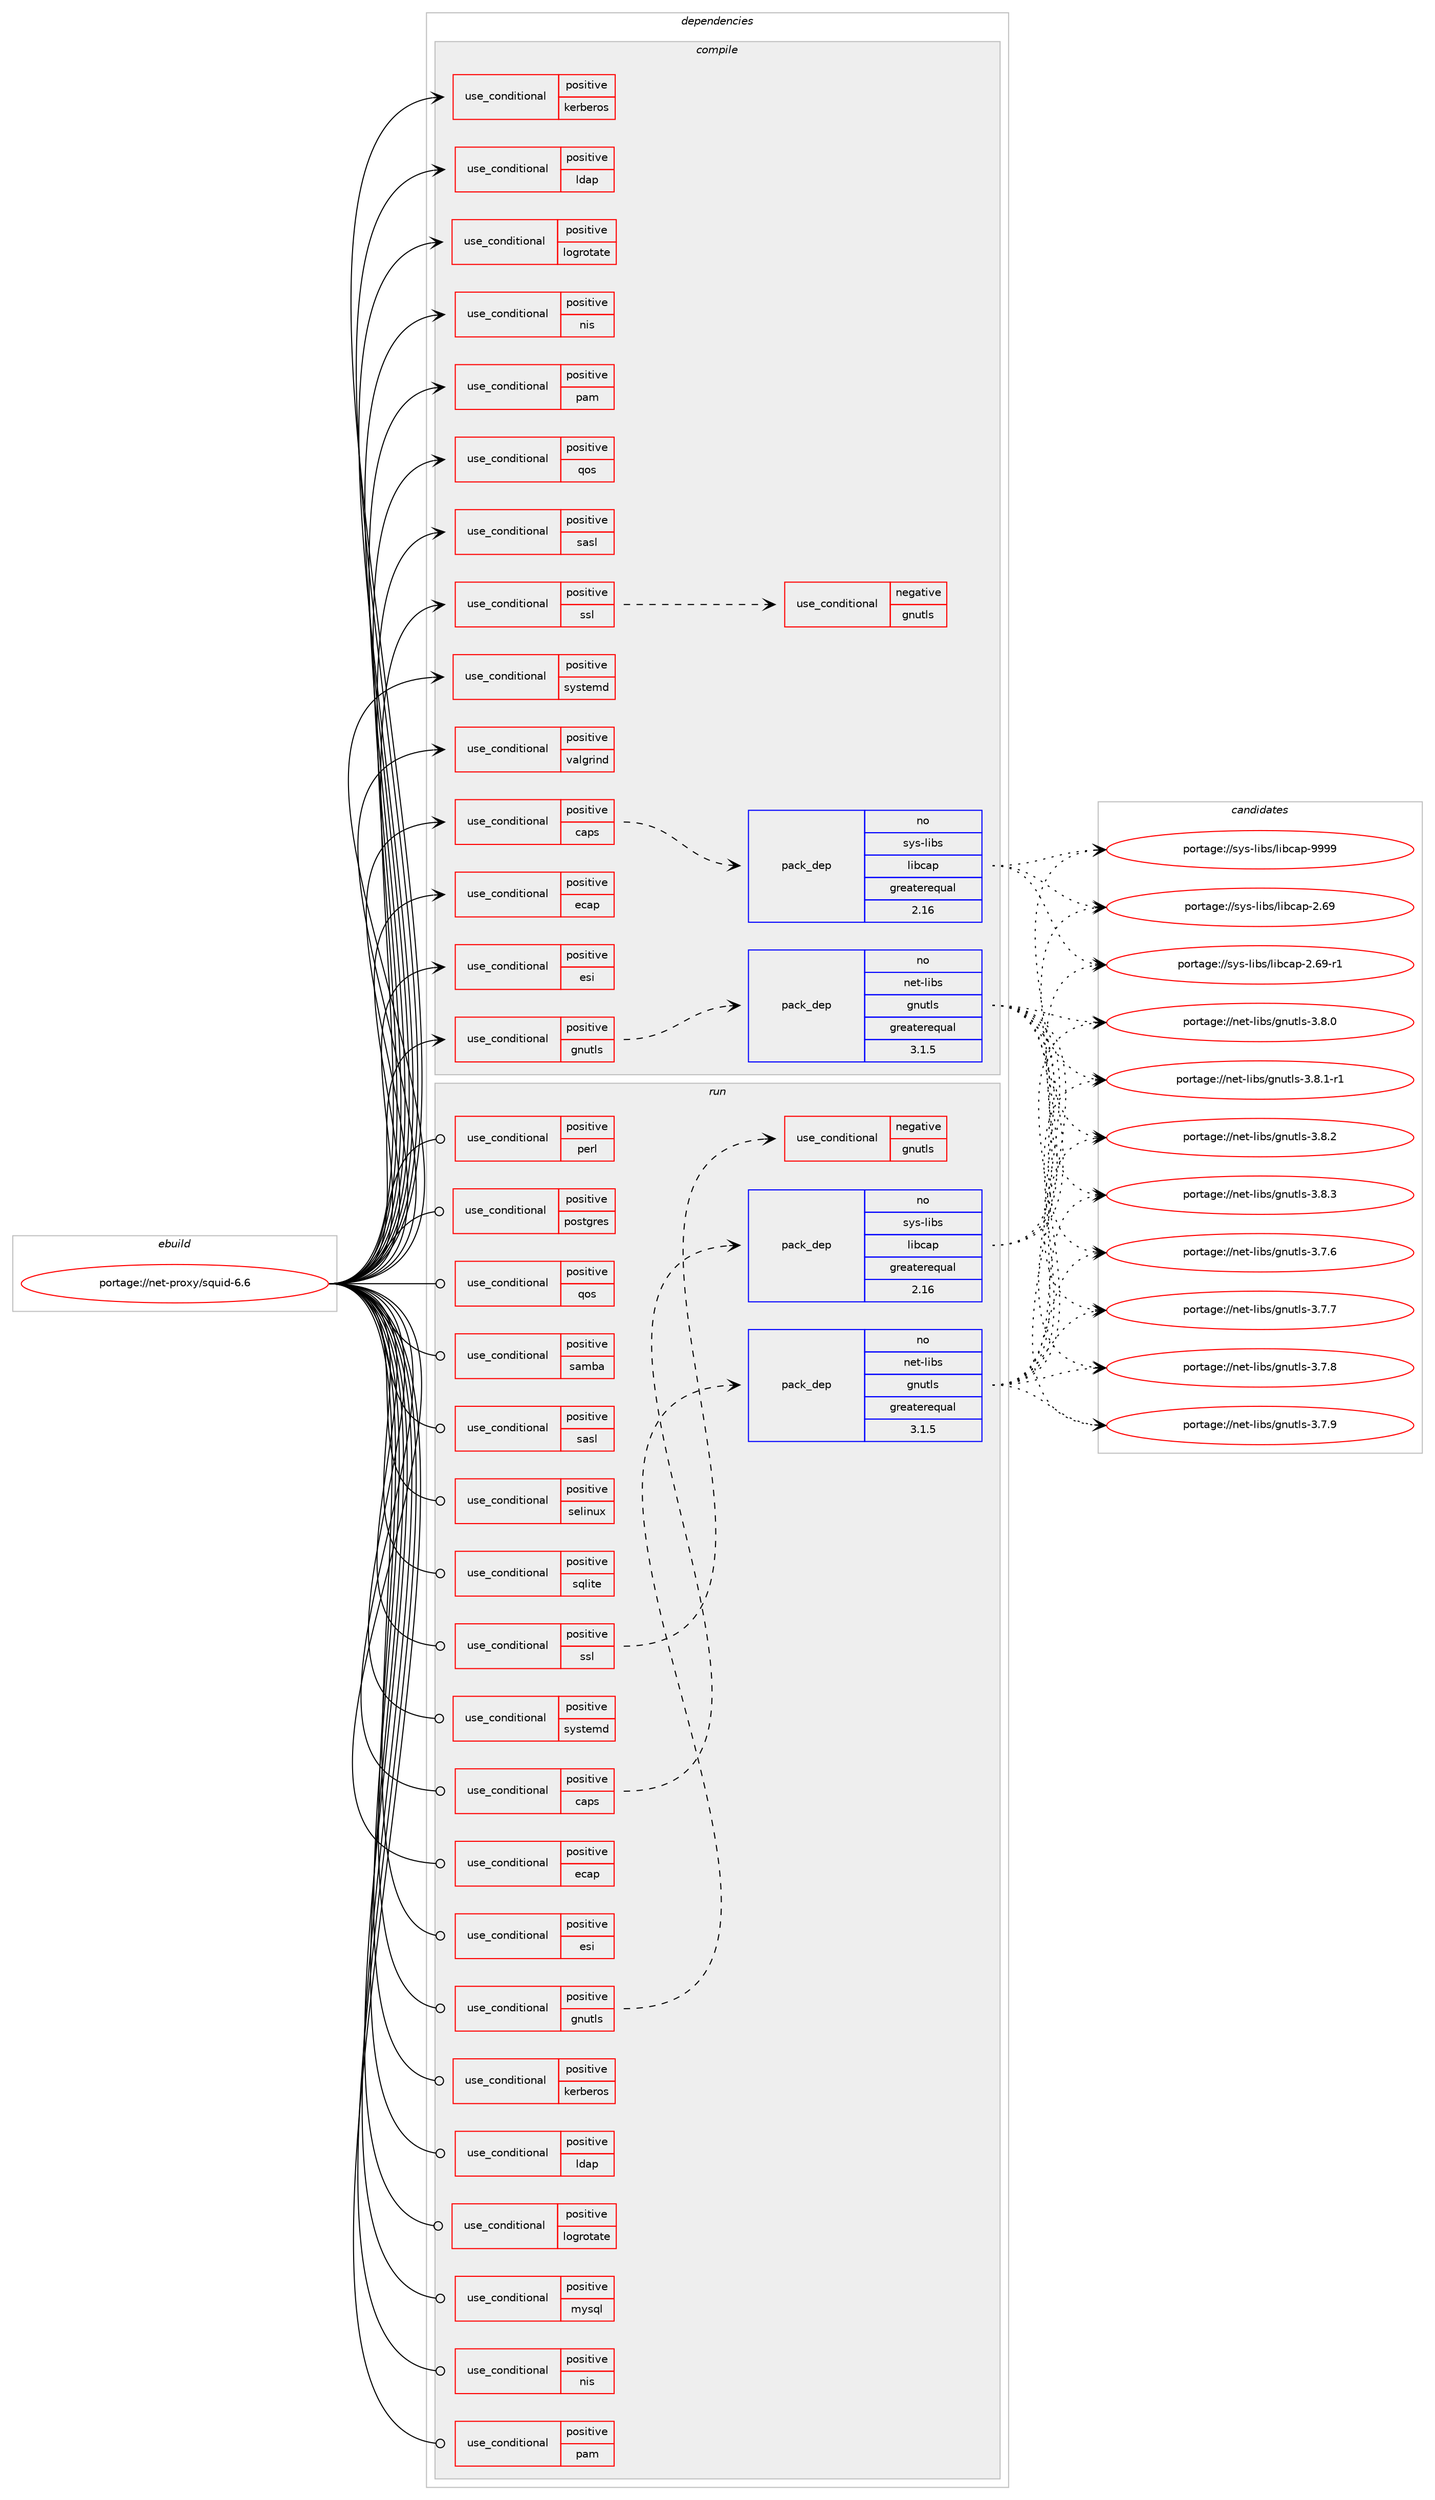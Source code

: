 digraph prolog {

# *************
# Graph options
# *************

newrank=true;
concentrate=true;
compound=true;
graph [rankdir=LR,fontname=Helvetica,fontsize=10,ranksep=1.5];#, ranksep=2.5, nodesep=0.2];
edge  [arrowhead=vee];
node  [fontname=Helvetica,fontsize=10];

# **********
# The ebuild
# **********

subgraph cluster_leftcol {
color=gray;
rank=same;
label=<<i>ebuild</i>>;
id [label="portage://net-proxy/squid-6.6", color=red, width=4, href="../net-proxy/squid-6.6.svg"];
}

# ****************
# The dependencies
# ****************

subgraph cluster_midcol {
color=gray;
label=<<i>dependencies</i>>;
subgraph cluster_compile {
fillcolor="#eeeeee";
style=filled;
label=<<i>compile</i>>;
subgraph cond6102 {
dependency8554 [label=<<TABLE BORDER="0" CELLBORDER="1" CELLSPACING="0" CELLPADDING="4"><TR><TD ROWSPAN="3" CELLPADDING="10">use_conditional</TD></TR><TR><TD>positive</TD></TR><TR><TD>caps</TD></TR></TABLE>>, shape=none, color=red];
subgraph pack2377 {
dependency8555 [label=<<TABLE BORDER="0" CELLBORDER="1" CELLSPACING="0" CELLPADDING="4" WIDTH="220"><TR><TD ROWSPAN="6" CELLPADDING="30">pack_dep</TD></TR><TR><TD WIDTH="110">no</TD></TR><TR><TD>sys-libs</TD></TR><TR><TD>libcap</TD></TR><TR><TD>greaterequal</TD></TR><TR><TD>2.16</TD></TR></TABLE>>, shape=none, color=blue];
}
dependency8554:e -> dependency8555:w [weight=20,style="dashed",arrowhead="vee"];
}
id:e -> dependency8554:w [weight=20,style="solid",arrowhead="vee"];
subgraph cond6103 {
dependency8556 [label=<<TABLE BORDER="0" CELLBORDER="1" CELLSPACING="0" CELLPADDING="4"><TR><TD ROWSPAN="3" CELLPADDING="10">use_conditional</TD></TR><TR><TD>positive</TD></TR><TR><TD>ecap</TD></TR></TABLE>>, shape=none, color=red];
# *** BEGIN UNKNOWN DEPENDENCY TYPE (TODO) ***
# dependency8556 -> package_dependency(portage://net-proxy/squid-6.6,install,no,net-libs,libecap,none,[,,],[slot(1)],[])
# *** END UNKNOWN DEPENDENCY TYPE (TODO) ***

}
id:e -> dependency8556:w [weight=20,style="solid",arrowhead="vee"];
subgraph cond6104 {
dependency8557 [label=<<TABLE BORDER="0" CELLBORDER="1" CELLSPACING="0" CELLPADDING="4"><TR><TD ROWSPAN="3" CELLPADDING="10">use_conditional</TD></TR><TR><TD>positive</TD></TR><TR><TD>esi</TD></TR></TABLE>>, shape=none, color=red];
# *** BEGIN UNKNOWN DEPENDENCY TYPE (TODO) ***
# dependency8557 -> package_dependency(portage://net-proxy/squid-6.6,install,no,dev-libs,expat,none,[,,],[],[])
# *** END UNKNOWN DEPENDENCY TYPE (TODO) ***

# *** BEGIN UNKNOWN DEPENDENCY TYPE (TODO) ***
# dependency8557 -> package_dependency(portage://net-proxy/squid-6.6,install,no,dev-libs,libxml2,none,[,,],[],[])
# *** END UNKNOWN DEPENDENCY TYPE (TODO) ***

}
id:e -> dependency8557:w [weight=20,style="solid",arrowhead="vee"];
subgraph cond6105 {
dependency8558 [label=<<TABLE BORDER="0" CELLBORDER="1" CELLSPACING="0" CELLPADDING="4"><TR><TD ROWSPAN="3" CELLPADDING="10">use_conditional</TD></TR><TR><TD>positive</TD></TR><TR><TD>gnutls</TD></TR></TABLE>>, shape=none, color=red];
subgraph pack2378 {
dependency8559 [label=<<TABLE BORDER="0" CELLBORDER="1" CELLSPACING="0" CELLPADDING="4" WIDTH="220"><TR><TD ROWSPAN="6" CELLPADDING="30">pack_dep</TD></TR><TR><TD WIDTH="110">no</TD></TR><TR><TD>net-libs</TD></TR><TR><TD>gnutls</TD></TR><TR><TD>greaterequal</TD></TR><TR><TD>3.1.5</TD></TR></TABLE>>, shape=none, color=blue];
}
dependency8558:e -> dependency8559:w [weight=20,style="dashed",arrowhead="vee"];
}
id:e -> dependency8558:w [weight=20,style="solid",arrowhead="vee"];
subgraph cond6106 {
dependency8560 [label=<<TABLE BORDER="0" CELLBORDER="1" CELLSPACING="0" CELLPADDING="4"><TR><TD ROWSPAN="3" CELLPADDING="10">use_conditional</TD></TR><TR><TD>positive</TD></TR><TR><TD>kerberos</TD></TR></TABLE>>, shape=none, color=red];
# *** BEGIN UNKNOWN DEPENDENCY TYPE (TODO) ***
# dependency8560 -> package_dependency(portage://net-proxy/squid-6.6,install,no,virtual,krb5,none,[,,],[],[])
# *** END UNKNOWN DEPENDENCY TYPE (TODO) ***

}
id:e -> dependency8560:w [weight=20,style="solid",arrowhead="vee"];
subgraph cond6107 {
dependency8561 [label=<<TABLE BORDER="0" CELLBORDER="1" CELLSPACING="0" CELLPADDING="4"><TR><TD ROWSPAN="3" CELLPADDING="10">use_conditional</TD></TR><TR><TD>positive</TD></TR><TR><TD>ldap</TD></TR></TABLE>>, shape=none, color=red];
# *** BEGIN UNKNOWN DEPENDENCY TYPE (TODO) ***
# dependency8561 -> package_dependency(portage://net-proxy/squid-6.6,install,no,net-nds,openldap,none,[,,],any_same_slot,[])
# *** END UNKNOWN DEPENDENCY TYPE (TODO) ***

}
id:e -> dependency8561:w [weight=20,style="solid",arrowhead="vee"];
subgraph cond6108 {
dependency8562 [label=<<TABLE BORDER="0" CELLBORDER="1" CELLSPACING="0" CELLPADDING="4"><TR><TD ROWSPAN="3" CELLPADDING="10">use_conditional</TD></TR><TR><TD>positive</TD></TR><TR><TD>logrotate</TD></TR></TABLE>>, shape=none, color=red];
# *** BEGIN UNKNOWN DEPENDENCY TYPE (TODO) ***
# dependency8562 -> package_dependency(portage://net-proxy/squid-6.6,install,no,app-admin,logrotate,none,[,,],[],[])
# *** END UNKNOWN DEPENDENCY TYPE (TODO) ***

}
id:e -> dependency8562:w [weight=20,style="solid",arrowhead="vee"];
subgraph cond6109 {
dependency8563 [label=<<TABLE BORDER="0" CELLBORDER="1" CELLSPACING="0" CELLPADDING="4"><TR><TD ROWSPAN="3" CELLPADDING="10">use_conditional</TD></TR><TR><TD>positive</TD></TR><TR><TD>nis</TD></TR></TABLE>>, shape=none, color=red];
# *** BEGIN UNKNOWN DEPENDENCY TYPE (TODO) ***
# dependency8563 -> package_dependency(portage://net-proxy/squid-6.6,install,no,net-libs,libtirpc,none,[,,],any_same_slot,[])
# *** END UNKNOWN DEPENDENCY TYPE (TODO) ***

# *** BEGIN UNKNOWN DEPENDENCY TYPE (TODO) ***
# dependency8563 -> package_dependency(portage://net-proxy/squid-6.6,install,no,net-libs,libnsl,none,[,,],any_same_slot,[])
# *** END UNKNOWN DEPENDENCY TYPE (TODO) ***

}
id:e -> dependency8563:w [weight=20,style="solid",arrowhead="vee"];
subgraph cond6110 {
dependency8564 [label=<<TABLE BORDER="0" CELLBORDER="1" CELLSPACING="0" CELLPADDING="4"><TR><TD ROWSPAN="3" CELLPADDING="10">use_conditional</TD></TR><TR><TD>positive</TD></TR><TR><TD>pam</TD></TR></TABLE>>, shape=none, color=red];
# *** BEGIN UNKNOWN DEPENDENCY TYPE (TODO) ***
# dependency8564 -> package_dependency(portage://net-proxy/squid-6.6,install,no,sys-libs,pam,none,[,,],[],[])
# *** END UNKNOWN DEPENDENCY TYPE (TODO) ***

}
id:e -> dependency8564:w [weight=20,style="solid",arrowhead="vee"];
subgraph cond6111 {
dependency8565 [label=<<TABLE BORDER="0" CELLBORDER="1" CELLSPACING="0" CELLPADDING="4"><TR><TD ROWSPAN="3" CELLPADDING="10">use_conditional</TD></TR><TR><TD>positive</TD></TR><TR><TD>qos</TD></TR></TABLE>>, shape=none, color=red];
# *** BEGIN UNKNOWN DEPENDENCY TYPE (TODO) ***
# dependency8565 -> package_dependency(portage://net-proxy/squid-6.6,install,no,net-libs,libnetfilter_conntrack,none,[,,],[],[])
# *** END UNKNOWN DEPENDENCY TYPE (TODO) ***

}
id:e -> dependency8565:w [weight=20,style="solid",arrowhead="vee"];
subgraph cond6112 {
dependency8566 [label=<<TABLE BORDER="0" CELLBORDER="1" CELLSPACING="0" CELLPADDING="4"><TR><TD ROWSPAN="3" CELLPADDING="10">use_conditional</TD></TR><TR><TD>positive</TD></TR><TR><TD>sasl</TD></TR></TABLE>>, shape=none, color=red];
# *** BEGIN UNKNOWN DEPENDENCY TYPE (TODO) ***
# dependency8566 -> package_dependency(portage://net-proxy/squid-6.6,install,no,dev-libs,cyrus-sasl,none,[,,],[],[])
# *** END UNKNOWN DEPENDENCY TYPE (TODO) ***

}
id:e -> dependency8566:w [weight=20,style="solid",arrowhead="vee"];
subgraph cond6113 {
dependency8567 [label=<<TABLE BORDER="0" CELLBORDER="1" CELLSPACING="0" CELLPADDING="4"><TR><TD ROWSPAN="3" CELLPADDING="10">use_conditional</TD></TR><TR><TD>positive</TD></TR><TR><TD>ssl</TD></TR></TABLE>>, shape=none, color=red];
# *** BEGIN UNKNOWN DEPENDENCY TYPE (TODO) ***
# dependency8567 -> package_dependency(portage://net-proxy/squid-6.6,install,no,dev-libs,nettle,none,[,,],any_same_slot,[])
# *** END UNKNOWN DEPENDENCY TYPE (TODO) ***

subgraph cond6114 {
dependency8568 [label=<<TABLE BORDER="0" CELLBORDER="1" CELLSPACING="0" CELLPADDING="4"><TR><TD ROWSPAN="3" CELLPADDING="10">use_conditional</TD></TR><TR><TD>negative</TD></TR><TR><TD>gnutls</TD></TR></TABLE>>, shape=none, color=red];
# *** BEGIN UNKNOWN DEPENDENCY TYPE (TODO) ***
# dependency8568 -> package_dependency(portage://net-proxy/squid-6.6,install,no,dev-libs,openssl,none,[,,],any_same_slot,[])
# *** END UNKNOWN DEPENDENCY TYPE (TODO) ***

}
dependency8567:e -> dependency8568:w [weight=20,style="dashed",arrowhead="vee"];
}
id:e -> dependency8567:w [weight=20,style="solid",arrowhead="vee"];
subgraph cond6115 {
dependency8569 [label=<<TABLE BORDER="0" CELLBORDER="1" CELLSPACING="0" CELLPADDING="4"><TR><TD ROWSPAN="3" CELLPADDING="10">use_conditional</TD></TR><TR><TD>positive</TD></TR><TR><TD>systemd</TD></TR></TABLE>>, shape=none, color=red];
# *** BEGIN UNKNOWN DEPENDENCY TYPE (TODO) ***
# dependency8569 -> package_dependency(portage://net-proxy/squid-6.6,install,no,sys-apps,systemd,none,[,,],any_same_slot,[])
# *** END UNKNOWN DEPENDENCY TYPE (TODO) ***

}
id:e -> dependency8569:w [weight=20,style="solid",arrowhead="vee"];
subgraph cond6116 {
dependency8570 [label=<<TABLE BORDER="0" CELLBORDER="1" CELLSPACING="0" CELLPADDING="4"><TR><TD ROWSPAN="3" CELLPADDING="10">use_conditional</TD></TR><TR><TD>positive</TD></TR><TR><TD>valgrind</TD></TR></TABLE>>, shape=none, color=red];
# *** BEGIN UNKNOWN DEPENDENCY TYPE (TODO) ***
# dependency8570 -> package_dependency(portage://net-proxy/squid-6.6,install,no,dev-debug,valgrind,none,[,,],[],[])
# *** END UNKNOWN DEPENDENCY TYPE (TODO) ***

}
id:e -> dependency8570:w [weight=20,style="solid",arrowhead="vee"];
# *** BEGIN UNKNOWN DEPENDENCY TYPE (TODO) ***
# id -> package_dependency(portage://net-proxy/squid-6.6,install,no,acct-group,squid,none,[,,],[],[])
# *** END UNKNOWN DEPENDENCY TYPE (TODO) ***

# *** BEGIN UNKNOWN DEPENDENCY TYPE (TODO) ***
# id -> package_dependency(portage://net-proxy/squid-6.6,install,no,acct-user,squid,none,[,,],[],[])
# *** END UNKNOWN DEPENDENCY TYPE (TODO) ***

# *** BEGIN UNKNOWN DEPENDENCY TYPE (TODO) ***
# id -> package_dependency(portage://net-proxy/squid-6.6,install,no,dev-libs,libltdl,none,[,,],[],[])
# *** END UNKNOWN DEPENDENCY TYPE (TODO) ***

# *** BEGIN UNKNOWN DEPENDENCY TYPE (TODO) ***
# id -> package_dependency(portage://net-proxy/squid-6.6,install,no,sys-libs,tdb,none,[,,],[],[])
# *** END UNKNOWN DEPENDENCY TYPE (TODO) ***

# *** BEGIN UNKNOWN DEPENDENCY TYPE (TODO) ***
# id -> package_dependency(portage://net-proxy/squid-6.6,install,no,virtual,libcrypt,none,[,,],any_same_slot,[])
# *** END UNKNOWN DEPENDENCY TYPE (TODO) ***

}
subgraph cluster_compileandrun {
fillcolor="#eeeeee";
style=filled;
label=<<i>compile and run</i>>;
}
subgraph cluster_run {
fillcolor="#eeeeee";
style=filled;
label=<<i>run</i>>;
subgraph cond6117 {
dependency8571 [label=<<TABLE BORDER="0" CELLBORDER="1" CELLSPACING="0" CELLPADDING="4"><TR><TD ROWSPAN="3" CELLPADDING="10">use_conditional</TD></TR><TR><TD>positive</TD></TR><TR><TD>caps</TD></TR></TABLE>>, shape=none, color=red];
subgraph pack2379 {
dependency8572 [label=<<TABLE BORDER="0" CELLBORDER="1" CELLSPACING="0" CELLPADDING="4" WIDTH="220"><TR><TD ROWSPAN="6" CELLPADDING="30">pack_dep</TD></TR><TR><TD WIDTH="110">no</TD></TR><TR><TD>sys-libs</TD></TR><TR><TD>libcap</TD></TR><TR><TD>greaterequal</TD></TR><TR><TD>2.16</TD></TR></TABLE>>, shape=none, color=blue];
}
dependency8571:e -> dependency8572:w [weight=20,style="dashed",arrowhead="vee"];
}
id:e -> dependency8571:w [weight=20,style="solid",arrowhead="odot"];
subgraph cond6118 {
dependency8573 [label=<<TABLE BORDER="0" CELLBORDER="1" CELLSPACING="0" CELLPADDING="4"><TR><TD ROWSPAN="3" CELLPADDING="10">use_conditional</TD></TR><TR><TD>positive</TD></TR><TR><TD>ecap</TD></TR></TABLE>>, shape=none, color=red];
# *** BEGIN UNKNOWN DEPENDENCY TYPE (TODO) ***
# dependency8573 -> package_dependency(portage://net-proxy/squid-6.6,run,no,net-libs,libecap,none,[,,],[slot(1)],[])
# *** END UNKNOWN DEPENDENCY TYPE (TODO) ***

}
id:e -> dependency8573:w [weight=20,style="solid",arrowhead="odot"];
subgraph cond6119 {
dependency8574 [label=<<TABLE BORDER="0" CELLBORDER="1" CELLSPACING="0" CELLPADDING="4"><TR><TD ROWSPAN="3" CELLPADDING="10">use_conditional</TD></TR><TR><TD>positive</TD></TR><TR><TD>esi</TD></TR></TABLE>>, shape=none, color=red];
# *** BEGIN UNKNOWN DEPENDENCY TYPE (TODO) ***
# dependency8574 -> package_dependency(portage://net-proxy/squid-6.6,run,no,dev-libs,expat,none,[,,],[],[])
# *** END UNKNOWN DEPENDENCY TYPE (TODO) ***

# *** BEGIN UNKNOWN DEPENDENCY TYPE (TODO) ***
# dependency8574 -> package_dependency(portage://net-proxy/squid-6.6,run,no,dev-libs,libxml2,none,[,,],[],[])
# *** END UNKNOWN DEPENDENCY TYPE (TODO) ***

}
id:e -> dependency8574:w [weight=20,style="solid",arrowhead="odot"];
subgraph cond6120 {
dependency8575 [label=<<TABLE BORDER="0" CELLBORDER="1" CELLSPACING="0" CELLPADDING="4"><TR><TD ROWSPAN="3" CELLPADDING="10">use_conditional</TD></TR><TR><TD>positive</TD></TR><TR><TD>gnutls</TD></TR></TABLE>>, shape=none, color=red];
subgraph pack2380 {
dependency8576 [label=<<TABLE BORDER="0" CELLBORDER="1" CELLSPACING="0" CELLPADDING="4" WIDTH="220"><TR><TD ROWSPAN="6" CELLPADDING="30">pack_dep</TD></TR><TR><TD WIDTH="110">no</TD></TR><TR><TD>net-libs</TD></TR><TR><TD>gnutls</TD></TR><TR><TD>greaterequal</TD></TR><TR><TD>3.1.5</TD></TR></TABLE>>, shape=none, color=blue];
}
dependency8575:e -> dependency8576:w [weight=20,style="dashed",arrowhead="vee"];
}
id:e -> dependency8575:w [weight=20,style="solid",arrowhead="odot"];
subgraph cond6121 {
dependency8577 [label=<<TABLE BORDER="0" CELLBORDER="1" CELLSPACING="0" CELLPADDING="4"><TR><TD ROWSPAN="3" CELLPADDING="10">use_conditional</TD></TR><TR><TD>positive</TD></TR><TR><TD>kerberos</TD></TR></TABLE>>, shape=none, color=red];
# *** BEGIN UNKNOWN DEPENDENCY TYPE (TODO) ***
# dependency8577 -> package_dependency(portage://net-proxy/squid-6.6,run,no,virtual,krb5,none,[,,],[],[])
# *** END UNKNOWN DEPENDENCY TYPE (TODO) ***

}
id:e -> dependency8577:w [weight=20,style="solid",arrowhead="odot"];
subgraph cond6122 {
dependency8578 [label=<<TABLE BORDER="0" CELLBORDER="1" CELLSPACING="0" CELLPADDING="4"><TR><TD ROWSPAN="3" CELLPADDING="10">use_conditional</TD></TR><TR><TD>positive</TD></TR><TR><TD>ldap</TD></TR></TABLE>>, shape=none, color=red];
# *** BEGIN UNKNOWN DEPENDENCY TYPE (TODO) ***
# dependency8578 -> package_dependency(portage://net-proxy/squid-6.6,run,no,net-nds,openldap,none,[,,],any_same_slot,[])
# *** END UNKNOWN DEPENDENCY TYPE (TODO) ***

}
id:e -> dependency8578:w [weight=20,style="solid",arrowhead="odot"];
subgraph cond6123 {
dependency8579 [label=<<TABLE BORDER="0" CELLBORDER="1" CELLSPACING="0" CELLPADDING="4"><TR><TD ROWSPAN="3" CELLPADDING="10">use_conditional</TD></TR><TR><TD>positive</TD></TR><TR><TD>logrotate</TD></TR></TABLE>>, shape=none, color=red];
# *** BEGIN UNKNOWN DEPENDENCY TYPE (TODO) ***
# dependency8579 -> package_dependency(portage://net-proxy/squid-6.6,run,no,app-admin,logrotate,none,[,,],[],[])
# *** END UNKNOWN DEPENDENCY TYPE (TODO) ***

}
id:e -> dependency8579:w [weight=20,style="solid",arrowhead="odot"];
subgraph cond6124 {
dependency8580 [label=<<TABLE BORDER="0" CELLBORDER="1" CELLSPACING="0" CELLPADDING="4"><TR><TD ROWSPAN="3" CELLPADDING="10">use_conditional</TD></TR><TR><TD>positive</TD></TR><TR><TD>mysql</TD></TR></TABLE>>, shape=none, color=red];
# *** BEGIN UNKNOWN DEPENDENCY TYPE (TODO) ***
# dependency8580 -> package_dependency(portage://net-proxy/squid-6.6,run,no,dev-perl,DBD-mysql,none,[,,],[],[])
# *** END UNKNOWN DEPENDENCY TYPE (TODO) ***

}
id:e -> dependency8580:w [weight=20,style="solid",arrowhead="odot"];
subgraph cond6125 {
dependency8581 [label=<<TABLE BORDER="0" CELLBORDER="1" CELLSPACING="0" CELLPADDING="4"><TR><TD ROWSPAN="3" CELLPADDING="10">use_conditional</TD></TR><TR><TD>positive</TD></TR><TR><TD>nis</TD></TR></TABLE>>, shape=none, color=red];
# *** BEGIN UNKNOWN DEPENDENCY TYPE (TODO) ***
# dependency8581 -> package_dependency(portage://net-proxy/squid-6.6,run,no,net-libs,libtirpc,none,[,,],any_same_slot,[])
# *** END UNKNOWN DEPENDENCY TYPE (TODO) ***

# *** BEGIN UNKNOWN DEPENDENCY TYPE (TODO) ***
# dependency8581 -> package_dependency(portage://net-proxy/squid-6.6,run,no,net-libs,libnsl,none,[,,],any_same_slot,[])
# *** END UNKNOWN DEPENDENCY TYPE (TODO) ***

}
id:e -> dependency8581:w [weight=20,style="solid",arrowhead="odot"];
subgraph cond6126 {
dependency8582 [label=<<TABLE BORDER="0" CELLBORDER="1" CELLSPACING="0" CELLPADDING="4"><TR><TD ROWSPAN="3" CELLPADDING="10">use_conditional</TD></TR><TR><TD>positive</TD></TR><TR><TD>pam</TD></TR></TABLE>>, shape=none, color=red];
# *** BEGIN UNKNOWN DEPENDENCY TYPE (TODO) ***
# dependency8582 -> package_dependency(portage://net-proxy/squid-6.6,run,no,sys-libs,pam,none,[,,],[],[])
# *** END UNKNOWN DEPENDENCY TYPE (TODO) ***

}
id:e -> dependency8582:w [weight=20,style="solid",arrowhead="odot"];
subgraph cond6127 {
dependency8583 [label=<<TABLE BORDER="0" CELLBORDER="1" CELLSPACING="0" CELLPADDING="4"><TR><TD ROWSPAN="3" CELLPADDING="10">use_conditional</TD></TR><TR><TD>positive</TD></TR><TR><TD>perl</TD></TR></TABLE>>, shape=none, color=red];
# *** BEGIN UNKNOWN DEPENDENCY TYPE (TODO) ***
# dependency8583 -> package_dependency(portage://net-proxy/squid-6.6,run,no,dev-lang,perl,none,[,,],[],[])
# *** END UNKNOWN DEPENDENCY TYPE (TODO) ***

}
id:e -> dependency8583:w [weight=20,style="solid",arrowhead="odot"];
subgraph cond6128 {
dependency8584 [label=<<TABLE BORDER="0" CELLBORDER="1" CELLSPACING="0" CELLPADDING="4"><TR><TD ROWSPAN="3" CELLPADDING="10">use_conditional</TD></TR><TR><TD>positive</TD></TR><TR><TD>postgres</TD></TR></TABLE>>, shape=none, color=red];
# *** BEGIN UNKNOWN DEPENDENCY TYPE (TODO) ***
# dependency8584 -> package_dependency(portage://net-proxy/squid-6.6,run,no,dev-perl,DBD-Pg,none,[,,],[],[])
# *** END UNKNOWN DEPENDENCY TYPE (TODO) ***

}
id:e -> dependency8584:w [weight=20,style="solid",arrowhead="odot"];
subgraph cond6129 {
dependency8585 [label=<<TABLE BORDER="0" CELLBORDER="1" CELLSPACING="0" CELLPADDING="4"><TR><TD ROWSPAN="3" CELLPADDING="10">use_conditional</TD></TR><TR><TD>positive</TD></TR><TR><TD>qos</TD></TR></TABLE>>, shape=none, color=red];
# *** BEGIN UNKNOWN DEPENDENCY TYPE (TODO) ***
# dependency8585 -> package_dependency(portage://net-proxy/squid-6.6,run,no,net-libs,libnetfilter_conntrack,none,[,,],[],[])
# *** END UNKNOWN DEPENDENCY TYPE (TODO) ***

}
id:e -> dependency8585:w [weight=20,style="solid",arrowhead="odot"];
subgraph cond6130 {
dependency8586 [label=<<TABLE BORDER="0" CELLBORDER="1" CELLSPACING="0" CELLPADDING="4"><TR><TD ROWSPAN="3" CELLPADDING="10">use_conditional</TD></TR><TR><TD>positive</TD></TR><TR><TD>samba</TD></TR></TABLE>>, shape=none, color=red];
# *** BEGIN UNKNOWN DEPENDENCY TYPE (TODO) ***
# dependency8586 -> package_dependency(portage://net-proxy/squid-6.6,run,no,net-fs,samba,none,[,,],[],[])
# *** END UNKNOWN DEPENDENCY TYPE (TODO) ***

}
id:e -> dependency8586:w [weight=20,style="solid",arrowhead="odot"];
subgraph cond6131 {
dependency8587 [label=<<TABLE BORDER="0" CELLBORDER="1" CELLSPACING="0" CELLPADDING="4"><TR><TD ROWSPAN="3" CELLPADDING="10">use_conditional</TD></TR><TR><TD>positive</TD></TR><TR><TD>sasl</TD></TR></TABLE>>, shape=none, color=red];
# *** BEGIN UNKNOWN DEPENDENCY TYPE (TODO) ***
# dependency8587 -> package_dependency(portage://net-proxy/squid-6.6,run,no,dev-libs,cyrus-sasl,none,[,,],[],[])
# *** END UNKNOWN DEPENDENCY TYPE (TODO) ***

}
id:e -> dependency8587:w [weight=20,style="solid",arrowhead="odot"];
subgraph cond6132 {
dependency8588 [label=<<TABLE BORDER="0" CELLBORDER="1" CELLSPACING="0" CELLPADDING="4"><TR><TD ROWSPAN="3" CELLPADDING="10">use_conditional</TD></TR><TR><TD>positive</TD></TR><TR><TD>selinux</TD></TR></TABLE>>, shape=none, color=red];
# *** BEGIN UNKNOWN DEPENDENCY TYPE (TODO) ***
# dependency8588 -> package_dependency(portage://net-proxy/squid-6.6,run,no,sec-policy,selinux-squid,none,[,,],[],[])
# *** END UNKNOWN DEPENDENCY TYPE (TODO) ***

}
id:e -> dependency8588:w [weight=20,style="solid",arrowhead="odot"];
subgraph cond6133 {
dependency8589 [label=<<TABLE BORDER="0" CELLBORDER="1" CELLSPACING="0" CELLPADDING="4"><TR><TD ROWSPAN="3" CELLPADDING="10">use_conditional</TD></TR><TR><TD>positive</TD></TR><TR><TD>sqlite</TD></TR></TABLE>>, shape=none, color=red];
# *** BEGIN UNKNOWN DEPENDENCY TYPE (TODO) ***
# dependency8589 -> package_dependency(portage://net-proxy/squid-6.6,run,no,dev-perl,DBD-SQLite,none,[,,],[],[])
# *** END UNKNOWN DEPENDENCY TYPE (TODO) ***

}
id:e -> dependency8589:w [weight=20,style="solid",arrowhead="odot"];
subgraph cond6134 {
dependency8590 [label=<<TABLE BORDER="0" CELLBORDER="1" CELLSPACING="0" CELLPADDING="4"><TR><TD ROWSPAN="3" CELLPADDING="10">use_conditional</TD></TR><TR><TD>positive</TD></TR><TR><TD>ssl</TD></TR></TABLE>>, shape=none, color=red];
# *** BEGIN UNKNOWN DEPENDENCY TYPE (TODO) ***
# dependency8590 -> package_dependency(portage://net-proxy/squid-6.6,run,no,dev-libs,nettle,none,[,,],any_same_slot,[])
# *** END UNKNOWN DEPENDENCY TYPE (TODO) ***

subgraph cond6135 {
dependency8591 [label=<<TABLE BORDER="0" CELLBORDER="1" CELLSPACING="0" CELLPADDING="4"><TR><TD ROWSPAN="3" CELLPADDING="10">use_conditional</TD></TR><TR><TD>negative</TD></TR><TR><TD>gnutls</TD></TR></TABLE>>, shape=none, color=red];
# *** BEGIN UNKNOWN DEPENDENCY TYPE (TODO) ***
# dependency8591 -> package_dependency(portage://net-proxy/squid-6.6,run,no,dev-libs,openssl,none,[,,],any_same_slot,[])
# *** END UNKNOWN DEPENDENCY TYPE (TODO) ***

}
dependency8590:e -> dependency8591:w [weight=20,style="dashed",arrowhead="vee"];
}
id:e -> dependency8590:w [weight=20,style="solid",arrowhead="odot"];
subgraph cond6136 {
dependency8592 [label=<<TABLE BORDER="0" CELLBORDER="1" CELLSPACING="0" CELLPADDING="4"><TR><TD ROWSPAN="3" CELLPADDING="10">use_conditional</TD></TR><TR><TD>positive</TD></TR><TR><TD>systemd</TD></TR></TABLE>>, shape=none, color=red];
# *** BEGIN UNKNOWN DEPENDENCY TYPE (TODO) ***
# dependency8592 -> package_dependency(portage://net-proxy/squid-6.6,run,no,sys-apps,systemd,none,[,,],any_same_slot,[])
# *** END UNKNOWN DEPENDENCY TYPE (TODO) ***

}
id:e -> dependency8592:w [weight=20,style="solid",arrowhead="odot"];
# *** BEGIN UNKNOWN DEPENDENCY TYPE (TODO) ***
# id -> package_dependency(portage://net-proxy/squid-6.6,run,no,acct-group,squid,none,[,,],[],[])
# *** END UNKNOWN DEPENDENCY TYPE (TODO) ***

# *** BEGIN UNKNOWN DEPENDENCY TYPE (TODO) ***
# id -> package_dependency(portage://net-proxy/squid-6.6,run,no,acct-user,squid,none,[,,],[],[])
# *** END UNKNOWN DEPENDENCY TYPE (TODO) ***

# *** BEGIN UNKNOWN DEPENDENCY TYPE (TODO) ***
# id -> package_dependency(portage://net-proxy/squid-6.6,run,no,dev-libs,libltdl,none,[,,],[],[])
# *** END UNKNOWN DEPENDENCY TYPE (TODO) ***

# *** BEGIN UNKNOWN DEPENDENCY TYPE (TODO) ***
# id -> package_dependency(portage://net-proxy/squid-6.6,run,no,sys-libs,tdb,none,[,,],[],[])
# *** END UNKNOWN DEPENDENCY TYPE (TODO) ***

# *** BEGIN UNKNOWN DEPENDENCY TYPE (TODO) ***
# id -> package_dependency(portage://net-proxy/squid-6.6,run,no,virtual,libcrypt,none,[,,],any_same_slot,[])
# *** END UNKNOWN DEPENDENCY TYPE (TODO) ***

}
}

# **************
# The candidates
# **************

subgraph cluster_choices {
rank=same;
color=gray;
label=<<i>candidates</i>>;

subgraph choice2377 {
color=black;
nodesep=1;
choice1151211154510810598115471081059899971124550465457 [label="portage://sys-libs/libcap-2.69", color=red, width=4,href="../sys-libs/libcap-2.69.svg"];
choice11512111545108105981154710810598999711245504654574511449 [label="portage://sys-libs/libcap-2.69-r1", color=red, width=4,href="../sys-libs/libcap-2.69-r1.svg"];
choice1151211154510810598115471081059899971124557575757 [label="portage://sys-libs/libcap-9999", color=red, width=4,href="../sys-libs/libcap-9999.svg"];
dependency8555:e -> choice1151211154510810598115471081059899971124550465457:w [style=dotted,weight="100"];
dependency8555:e -> choice11512111545108105981154710810598999711245504654574511449:w [style=dotted,weight="100"];
dependency8555:e -> choice1151211154510810598115471081059899971124557575757:w [style=dotted,weight="100"];
}
subgraph choice2378 {
color=black;
nodesep=1;
choice110101116451081059811547103110117116108115455146554654 [label="portage://net-libs/gnutls-3.7.6", color=red, width=4,href="../net-libs/gnutls-3.7.6.svg"];
choice110101116451081059811547103110117116108115455146554655 [label="portage://net-libs/gnutls-3.7.7", color=red, width=4,href="../net-libs/gnutls-3.7.7.svg"];
choice110101116451081059811547103110117116108115455146554656 [label="portage://net-libs/gnutls-3.7.8", color=red, width=4,href="../net-libs/gnutls-3.7.8.svg"];
choice110101116451081059811547103110117116108115455146554657 [label="portage://net-libs/gnutls-3.7.9", color=red, width=4,href="../net-libs/gnutls-3.7.9.svg"];
choice110101116451081059811547103110117116108115455146564648 [label="portage://net-libs/gnutls-3.8.0", color=red, width=4,href="../net-libs/gnutls-3.8.0.svg"];
choice1101011164510810598115471031101171161081154551465646494511449 [label="portage://net-libs/gnutls-3.8.1-r1", color=red, width=4,href="../net-libs/gnutls-3.8.1-r1.svg"];
choice110101116451081059811547103110117116108115455146564650 [label="portage://net-libs/gnutls-3.8.2", color=red, width=4,href="../net-libs/gnutls-3.8.2.svg"];
choice110101116451081059811547103110117116108115455146564651 [label="portage://net-libs/gnutls-3.8.3", color=red, width=4,href="../net-libs/gnutls-3.8.3.svg"];
dependency8559:e -> choice110101116451081059811547103110117116108115455146554654:w [style=dotted,weight="100"];
dependency8559:e -> choice110101116451081059811547103110117116108115455146554655:w [style=dotted,weight="100"];
dependency8559:e -> choice110101116451081059811547103110117116108115455146554656:w [style=dotted,weight="100"];
dependency8559:e -> choice110101116451081059811547103110117116108115455146554657:w [style=dotted,weight="100"];
dependency8559:e -> choice110101116451081059811547103110117116108115455146564648:w [style=dotted,weight="100"];
dependency8559:e -> choice1101011164510810598115471031101171161081154551465646494511449:w [style=dotted,weight="100"];
dependency8559:e -> choice110101116451081059811547103110117116108115455146564650:w [style=dotted,weight="100"];
dependency8559:e -> choice110101116451081059811547103110117116108115455146564651:w [style=dotted,weight="100"];
}
subgraph choice2379 {
color=black;
nodesep=1;
choice1151211154510810598115471081059899971124550465457 [label="portage://sys-libs/libcap-2.69", color=red, width=4,href="../sys-libs/libcap-2.69.svg"];
choice11512111545108105981154710810598999711245504654574511449 [label="portage://sys-libs/libcap-2.69-r1", color=red, width=4,href="../sys-libs/libcap-2.69-r1.svg"];
choice1151211154510810598115471081059899971124557575757 [label="portage://sys-libs/libcap-9999", color=red, width=4,href="../sys-libs/libcap-9999.svg"];
dependency8572:e -> choice1151211154510810598115471081059899971124550465457:w [style=dotted,weight="100"];
dependency8572:e -> choice11512111545108105981154710810598999711245504654574511449:w [style=dotted,weight="100"];
dependency8572:e -> choice1151211154510810598115471081059899971124557575757:w [style=dotted,weight="100"];
}
subgraph choice2380 {
color=black;
nodesep=1;
choice110101116451081059811547103110117116108115455146554654 [label="portage://net-libs/gnutls-3.7.6", color=red, width=4,href="../net-libs/gnutls-3.7.6.svg"];
choice110101116451081059811547103110117116108115455146554655 [label="portage://net-libs/gnutls-3.7.7", color=red, width=4,href="../net-libs/gnutls-3.7.7.svg"];
choice110101116451081059811547103110117116108115455146554656 [label="portage://net-libs/gnutls-3.7.8", color=red, width=4,href="../net-libs/gnutls-3.7.8.svg"];
choice110101116451081059811547103110117116108115455146554657 [label="portage://net-libs/gnutls-3.7.9", color=red, width=4,href="../net-libs/gnutls-3.7.9.svg"];
choice110101116451081059811547103110117116108115455146564648 [label="portage://net-libs/gnutls-3.8.0", color=red, width=4,href="../net-libs/gnutls-3.8.0.svg"];
choice1101011164510810598115471031101171161081154551465646494511449 [label="portage://net-libs/gnutls-3.8.1-r1", color=red, width=4,href="../net-libs/gnutls-3.8.1-r1.svg"];
choice110101116451081059811547103110117116108115455146564650 [label="portage://net-libs/gnutls-3.8.2", color=red, width=4,href="../net-libs/gnutls-3.8.2.svg"];
choice110101116451081059811547103110117116108115455146564651 [label="portage://net-libs/gnutls-3.8.3", color=red, width=4,href="../net-libs/gnutls-3.8.3.svg"];
dependency8576:e -> choice110101116451081059811547103110117116108115455146554654:w [style=dotted,weight="100"];
dependency8576:e -> choice110101116451081059811547103110117116108115455146554655:w [style=dotted,weight="100"];
dependency8576:e -> choice110101116451081059811547103110117116108115455146554656:w [style=dotted,weight="100"];
dependency8576:e -> choice110101116451081059811547103110117116108115455146554657:w [style=dotted,weight="100"];
dependency8576:e -> choice110101116451081059811547103110117116108115455146564648:w [style=dotted,weight="100"];
dependency8576:e -> choice1101011164510810598115471031101171161081154551465646494511449:w [style=dotted,weight="100"];
dependency8576:e -> choice110101116451081059811547103110117116108115455146564650:w [style=dotted,weight="100"];
dependency8576:e -> choice110101116451081059811547103110117116108115455146564651:w [style=dotted,weight="100"];
}
}

}
